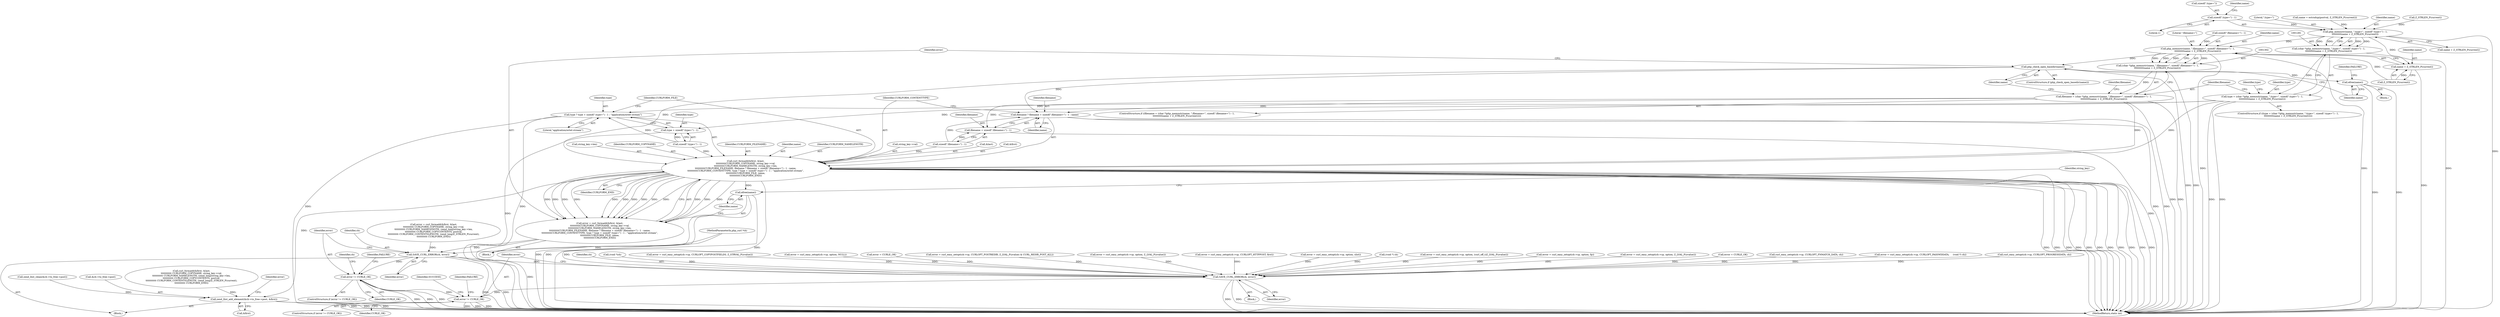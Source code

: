 digraph "0_php_124fb22a13fafa3648e4e15b4f207c7096d8155e@API" {
"1001285" [label="(Call,sizeof(\";type=\") - 1)"];
"1001282" [label="(Call,php_memnstr(name, \";type=\", sizeof(\";type=\") - 1,\n\t\t\t\t\t\t\t\t\t\tname + Z_STRLEN_P(current)))"];
"1001280" [label="(Call,(char *)php_memnstr(name, \";type=\", sizeof(\";type=\") - 1,\n\t\t\t\t\t\t\t\t\t\tname + Z_STRLEN_P(current)))"];
"1001278" [label="(Call,type = (char *)php_memnstr(name, \";type=\", sizeof(\";type=\") - 1,\n\t\t\t\t\t\t\t\t\t\tname + Z_STRLEN_P(current)))"];
"1001329" [label="(Call,curl_formadd(&first, &last,\n\t\t\t\t\t\t\t\t\t\tCURLFORM_COPYNAME, string_key->val,\n\t\t\t\t\t\t\t\t\t\tCURLFORM_NAMELENGTH, string_key->len,\n\t\t\t\t\t\t\t\t\t\tCURLFORM_FILENAME, filename ? filename + sizeof(\";filename=\") - 1 : name,\n\t\t\t\t\t\t\t\t\t\tCURLFORM_CONTENTTYPE, type ? type + sizeof(\";type=\") - 1 : \"application/octet-stream\",\n\t\t\t\t\t\t\t\t\t\tCURLFORM_FILE, name,\n\t\t\t\t\t\t\t\t\t\tCURLFORM_END))"];
"1001327" [label="(Call,error = curl_formadd(&first, &last,\n\t\t\t\t\t\t\t\t\t\tCURLFORM_COPYNAME, string_key->val,\n\t\t\t\t\t\t\t\t\t\tCURLFORM_NAMELENGTH, string_key->len,\n\t\t\t\t\t\t\t\t\t\tCURLFORM_FILENAME, filename ? filename + sizeof(\";filename=\") - 1 : name,\n\t\t\t\t\t\t\t\t\t\tCURLFORM_CONTENTTYPE, type ? type + sizeof(\";type=\") - 1 : \"application/octet-stream\",\n\t\t\t\t\t\t\t\t\t\tCURLFORM_FILE, name,\n\t\t\t\t\t\t\t\t\t\tCURLFORM_END))"];
"1001397" [label="(Call,SAVE_CURL_ERROR(ch, error))"];
"1001401" [label="(Call,error != CURLE_OK)"];
"1001917" [label="(Call,error != CURLE_OK)"];
"1001913" [label="(Call,SAVE_CURL_ERROR(ch, error))"];
"1001365" [label="(Call,efree(name))"];
"1001421" [label="(Call,zend_llist_add_element(&ch->to_free->post, &first))"];
"1001353" [label="(Call,type ? type + sizeof(\";type=\") - 1 : \"application/octet-stream\")"];
"1001355" [label="(Call,type + sizeof(\";type=\") - 1)"];
"1001303" [label="(Call,php_memnstr(name, \";filename=\", sizeof(\";filename=\") - 1,\n\t\t\t\t\t\t\t\t\t\tname + Z_STRLEN_P(current)))"];
"1001301" [label="(Call,(char *)php_memnstr(name, \";filename=\", sizeof(\";filename=\") - 1,\n\t\t\t\t\t\t\t\t\t\tname + Z_STRLEN_P(current)))"];
"1001299" [label="(Call,filename = (char *)php_memnstr(name, \";filename=\", sizeof(\";filename=\") - 1,\n\t\t\t\t\t\t\t\t\t\tname + Z_STRLEN_P(current)))"];
"1001343" [label="(Call,filename ? filename + sizeof(\";filename=\") - 1 : name)"];
"1001345" [label="(Call,filename + sizeof(\";filename=\") - 1)"];
"1001320" [label="(Call,php_check_open_basedir(name))"];
"1001323" [label="(Call,efree(name))"];
"1001310" [label="(Call,name + Z_STRLEN_P(current))"];
"1001323" [label="(Call,efree(name))"];
"1001468" [label="(Call,curl_easy_setopt(ch->cp, CURLOPT_PROGRESSDATA, ch))"];
"1001306" [label="(Call,sizeof(\";filename=\") - 1)"];
"1001918" [label="(Identifier,error)"];
"1001300" [label="(Identifier,filename)"];
"1001354" [label="(Identifier,type)"];
"1001914" [label="(Identifier,ch)"];
"1001789" [label="(Call,(void *)ch)"];
"1001284" [label="(Literal,\";type=\")"];
"1001286" [label="(Call,sizeof(\";type=\"))"];
"1001364" [label="(Identifier,CURLFORM_END)"];
"1001355" [label="(Call,type + sizeof(\";type=\") - 1)"];
"1001271" [label="(Call,name = estrndup(postval, Z_STRLEN_P(current)))"];
"1001414" [label="(Call,zend_llist_clean(&ch->to_free->post))"];
"1001342" [label="(Identifier,CURLFORM_FILENAME)"];
"1001917" [label="(Call,error != CURLE_OK)"];
"1001919" [label="(Identifier,CURLE_OK)"];
"1001422" [label="(Call,&ch->to_free->post)"];
"1001279" [label="(Identifier,type)"];
"1001397" [label="(Call,SAVE_CURL_ERROR(ch, error))"];
"1001321" [label="(Identifier,name)"];
"1001913" [label="(Call,SAVE_CURL_ERROR(ch, error))"];
"1000121" [label="(Block,)"];
"1001401" [label="(Call,error != CURLE_OK)"];
"1001371" [label="(Call,curl_formadd(&first, &last,\n\t\t\t\t\t\t\t\t\t\t\t CURLFORM_COPYNAME, string_key->val,\n\t\t\t\t\t\t\t\t\t\t\t CURLFORM_NAMELENGTH, (zend_long)string_key->len,\n\t\t\t\t\t\t\t\t\t\t\t CURLFORM_COPYCONTENTS, postval,\n\t\t\t\t\t\t\t\t\t\t\t CURLFORM_CONTENTSLENGTH, (zend_long)Z_STRLEN_P(current),\n\t\t\t\t\t\t\t\t\t\t\t CURLFORM_END))"];
"1001280" [label="(Call,(char *)php_memnstr(name, \";type=\", sizeof(\";type=\") - 1,\n\t\t\t\t\t\t\t\t\t\tname + Z_STRLEN_P(current)))"];
"1001298" [label="(ControlStructure,if ((filename = (char *)php_memnstr(name, \";filename=\", sizeof(\";filename=\") - 1,\n\t\t\t\t\t\t\t\t\t\tname + Z_STRLEN_P(current)))))"];
"1001324" [label="(Identifier,name)"];
"1001363" [label="(Identifier,name)"];
"1001338" [label="(Identifier,CURLFORM_NAMELENGTH)"];
"1001327" [label="(Call,error = curl_formadd(&first, &last,\n\t\t\t\t\t\t\t\t\t\tCURLFORM_COPYNAME, string_key->val,\n\t\t\t\t\t\t\t\t\t\tCURLFORM_NAMELENGTH, string_key->len,\n\t\t\t\t\t\t\t\t\t\tCURLFORM_FILENAME, filename ? filename + sizeof(\";filename=\") - 1 : name,\n\t\t\t\t\t\t\t\t\t\tCURLFORM_CONTENTTYPE, type ? type + sizeof(\";type=\") - 1 : \"application/octet-stream\",\n\t\t\t\t\t\t\t\t\t\tCURLFORM_FILE, name,\n\t\t\t\t\t\t\t\t\t\tCURLFORM_END))"];
"1001369" [label="(Call,error = curl_formadd(&first, &last,\n\t\t\t\t\t\t\t\t\t\t\t CURLFORM_COPYNAME, string_key->val,\n\t\t\t\t\t\t\t\t\t\t\t CURLFORM_NAMELENGTH, (zend_long)string_key->len,\n\t\t\t\t\t\t\t\t\t\t\t CURLFORM_COPYCONTENTS, postval,\n\t\t\t\t\t\t\t\t\t\t\t CURLFORM_CONTENTSLENGTH, (zend_long)Z_STRLEN_P(current),\n\t\t\t\t\t\t\t\t\t\t\t CURLFORM_END))"];
"1001403" [label="(Identifier,CURLE_OK)"];
"1001926" [label="(Identifier,SUCCESS)"];
"1001063" [label="(Block,)"];
"1001353" [label="(Call,type ? type + sizeof(\";type=\") - 1 : \"application/octet-stream\")"];
"1001451" [label="(Call,error = curl_easy_setopt(ch->cp, CURLOPT_COPYPOSTFIELDS, Z_STRVAL_P(zvalue)))"];
"1001343" [label="(Call,filename ? filename + sizeof(\";filename=\") - 1 : name)"];
"1001362" [label="(Identifier,CURLFORM_FILE)"];
"1001398" [label="(Identifier,ch)"];
"1001303" [label="(Call,php_memnstr(name, \";filename=\", sizeof(\";filename=\") - 1,\n\t\t\t\t\t\t\t\t\t\tname + Z_STRLEN_P(current)))"];
"1001304" [label="(Identifier,name)"];
"1001400" [label="(ControlStructure,if (error != CURLE_OK))"];
"1000338" [label="(Call,error = curl_easy_setopt(ch->cp, option, NULL))"];
"1001283" [label="(Identifier,name)"];
"1001351" [label="(Identifier,name)"];
"1001329" [label="(Call,curl_formadd(&first, &last,\n\t\t\t\t\t\t\t\t\t\tCURLFORM_COPYNAME, string_key->val,\n\t\t\t\t\t\t\t\t\t\tCURLFORM_NAMELENGTH, string_key->len,\n\t\t\t\t\t\t\t\t\t\tCURLFORM_FILENAME, filename ? filename + sizeof(\";filename=\") - 1 : name,\n\t\t\t\t\t\t\t\t\t\tCURLFORM_CONTENTTYPE, type ? type + sizeof(\";type=\") - 1 : \"application/octet-stream\",\n\t\t\t\t\t\t\t\t\t\tCURLFORM_FILE, name,\n\t\t\t\t\t\t\t\t\t\tCURLFORM_END))"];
"1001361" [label="(Literal,\"application/octet-stream\")"];
"1001365" [label="(Call,efree(name))"];
"1001356" [label="(Identifier,type)"];
"1000440" [label="(Call,error = CURLE_OK)"];
"1001282" [label="(Call,php_memnstr(name, \";type=\", sizeof(\";type=\") - 1,\n\t\t\t\t\t\t\t\t\t\tname + Z_STRLEN_P(current)))"];
"1001319" [label="(ControlStructure,if (php_check_open_basedir(name)))"];
"1001346" [label="(Identifier,filename)"];
"1001395" [label="(Identifier,string_key)"];
"1001352" [label="(Identifier,CURLFORM_CONTENTTYPE)"];
"1001288" [label="(Literal,1)"];
"1001357" [label="(Call,sizeof(\";type=\") - 1)"];
"1001690" [label="(Call,error = curl_easy_setopt(ch->cp, CURLOPT_POSTREDIR, Z_LVAL_P(zvalue) & CURL_REDIR_POST_ALL))"];
"1001402" [label="(Identifier,error)"];
"1001431" [label="(Identifier,error)"];
"1001312" [label="(Call,Z_STRLEN_P(current))"];
"1000992" [label="(Call,error = curl_easy_setopt(ch->cp, option, Z_LVAL_P(zvalue)))"];
"1001335" [label="(Call,string_key->val)"];
"1001305" [label="(Literal,\";filename=\")"];
"1001322" [label="(Block,)"];
"1001320" [label="(Call,php_check_open_basedir(name))"];
"1001332" [label="(Call,&last)"];
"1001399" [label="(Identifier,error)"];
"1001915" [label="(Identifier,error)"];
"1001310" [label="(Call,name + Z_STRLEN_P(current))"];
"1000118" [label="(MethodParameterIn,php_curl *ch)"];
"1001291" [label="(Call,Z_STRLEN_P(current))"];
"1001317" [label="(Identifier,filename)"];
"1001922" [label="(Identifier,FAILURE)"];
"1001326" [label="(Identifier,FAILURE)"];
"1001311" [label="(Identifier,name)"];
"1001328" [label="(Identifier,error)"];
"1001430" [label="(Call,error = curl_easy_setopt(ch->cp, CURLOPT_HTTPPOST, first))"];
"1000958" [label="(Call,error = curl_easy_setopt(ch->cp, option, slist))"];
"1001916" [label="(ControlStructure,if (error != CURLE_OK))"];
"1001366" [label="(Identifier,name)"];
"1001289" [label="(Call,name + Z_STRLEN_P(current))"];
"1001733" [label="(Call,(void *) ch)"];
"1001675" [label="(Call,error = curl_easy_setopt(ch->cp, option, (curl_off_t)Z_LVAL_P(zvalue)))"];
"1001406" [label="(Identifier,FAILURE)"];
"1000841" [label="(Call,error = curl_easy_setopt(ch->cp, option, fp))"];
"1001421" [label="(Call,zend_llist_add_element(&ch->to_free->post, &first))"];
"1001285" [label="(Call,sizeof(\";type=\") - 1)"];
"1001428" [label="(Call,&first)"];
"1001347" [label="(Call,sizeof(\";filename=\") - 1)"];
"1000259" [label="(Call,error = curl_easy_setopt(ch->cp, option, Z_LVAL_P(zvalue)))"];
"1001290" [label="(Identifier,name)"];
"1001410" [label="(Identifier,ch)"];
"1001301" [label="(Call,(char *)php_memnstr(name, \";filename=\", sizeof(\";filename=\") - 1,\n\t\t\t\t\t\t\t\t\t\tname + Z_STRLEN_P(current)))"];
"1001277" [label="(ControlStructure,if ((type = (char *)php_memnstr(name, \";type=\", sizeof(\";type=\") - 1,\n\t\t\t\t\t\t\t\t\t\tname + Z_STRLEN_P(current)))))"];
"1001345" [label="(Call,filename + sizeof(\";filename=\") - 1)"];
"1001299" [label="(Call,filename = (char *)php_memnstr(name, \";filename=\", sizeof(\";filename=\") - 1,\n\t\t\t\t\t\t\t\t\t\tname + Z_STRLEN_P(current)))"];
"1001330" [label="(Call,&first)"];
"1001927" [label="(MethodReturn,static int)"];
"1001339" [label="(Call,string_key->len)"];
"1000123" [label="(Call,error = CURLE_OK)"];
"1001296" [label="(Identifier,type)"];
"1001261" [label="(Block,)"];
"1001838" [label="(Call,curl_easy_setopt(ch->cp, CURLOPT_FNMATCH_DATA, ch))"];
"1001278" [label="(Call,type = (char *)php_memnstr(name, \";type=\", sizeof(\";type=\") - 1,\n\t\t\t\t\t\t\t\t\t\tname + Z_STRLEN_P(current)))"];
"1001334" [label="(Identifier,CURLFORM_COPYNAME)"];
"1001344" [label="(Identifier,filename)"];
"1001726" [label="(Call,error = curl_easy_setopt(ch->cp, CURLOPT_PASSWDDATA,     (void *) ch))"];
"1001285" -> "1001282"  [label="AST: "];
"1001285" -> "1001288"  [label="CFG: "];
"1001286" -> "1001285"  [label="AST: "];
"1001288" -> "1001285"  [label="AST: "];
"1001290" -> "1001285"  [label="CFG: "];
"1001285" -> "1001282"  [label="DDG: "];
"1001282" -> "1001280"  [label="AST: "];
"1001282" -> "1001289"  [label="CFG: "];
"1001283" -> "1001282"  [label="AST: "];
"1001284" -> "1001282"  [label="AST: "];
"1001289" -> "1001282"  [label="AST: "];
"1001280" -> "1001282"  [label="CFG: "];
"1001282" -> "1001927"  [label="DDG: "];
"1001282" -> "1001280"  [label="DDG: "];
"1001282" -> "1001280"  [label="DDG: "];
"1001282" -> "1001280"  [label="DDG: "];
"1001282" -> "1001280"  [label="DDG: "];
"1001271" -> "1001282"  [label="DDG: "];
"1001291" -> "1001282"  [label="DDG: "];
"1001282" -> "1001303"  [label="DDG: "];
"1001282" -> "1001310"  [label="DDG: "];
"1001280" -> "1001278"  [label="AST: "];
"1001281" -> "1001280"  [label="AST: "];
"1001278" -> "1001280"  [label="CFG: "];
"1001280" -> "1001927"  [label="DDG: "];
"1001280" -> "1001278"  [label="DDG: "];
"1001278" -> "1001277"  [label="AST: "];
"1001279" -> "1001278"  [label="AST: "];
"1001296" -> "1001278"  [label="CFG: "];
"1001300" -> "1001278"  [label="CFG: "];
"1001278" -> "1001927"  [label="DDG: "];
"1001278" -> "1001927"  [label="DDG: "];
"1001278" -> "1001329"  [label="DDG: "];
"1001278" -> "1001353"  [label="DDG: "];
"1001278" -> "1001355"  [label="DDG: "];
"1001329" -> "1001327"  [label="AST: "];
"1001329" -> "1001364"  [label="CFG: "];
"1001330" -> "1001329"  [label="AST: "];
"1001332" -> "1001329"  [label="AST: "];
"1001334" -> "1001329"  [label="AST: "];
"1001335" -> "1001329"  [label="AST: "];
"1001338" -> "1001329"  [label="AST: "];
"1001339" -> "1001329"  [label="AST: "];
"1001342" -> "1001329"  [label="AST: "];
"1001343" -> "1001329"  [label="AST: "];
"1001352" -> "1001329"  [label="AST: "];
"1001353" -> "1001329"  [label="AST: "];
"1001362" -> "1001329"  [label="AST: "];
"1001363" -> "1001329"  [label="AST: "];
"1001364" -> "1001329"  [label="AST: "];
"1001327" -> "1001329"  [label="CFG: "];
"1001329" -> "1001927"  [label="DDG: "];
"1001329" -> "1001927"  [label="DDG: "];
"1001329" -> "1001927"  [label="DDG: "];
"1001329" -> "1001927"  [label="DDG: "];
"1001329" -> "1001927"  [label="DDG: "];
"1001329" -> "1001927"  [label="DDG: "];
"1001329" -> "1001927"  [label="DDG: "];
"1001329" -> "1001927"  [label="DDG: "];
"1001329" -> "1001927"  [label="DDG: "];
"1001329" -> "1001927"  [label="DDG: "];
"1001329" -> "1001927"  [label="DDG: "];
"1001329" -> "1001927"  [label="DDG: "];
"1001329" -> "1001327"  [label="DDG: "];
"1001329" -> "1001327"  [label="DDG: "];
"1001329" -> "1001327"  [label="DDG: "];
"1001329" -> "1001327"  [label="DDG: "];
"1001329" -> "1001327"  [label="DDG: "];
"1001329" -> "1001327"  [label="DDG: "];
"1001329" -> "1001327"  [label="DDG: "];
"1001329" -> "1001327"  [label="DDG: "];
"1001329" -> "1001327"  [label="DDG: "];
"1001329" -> "1001327"  [label="DDG: "];
"1001329" -> "1001327"  [label="DDG: "];
"1001329" -> "1001327"  [label="DDG: "];
"1001329" -> "1001327"  [label="DDG: "];
"1001299" -> "1001329"  [label="DDG: "];
"1001347" -> "1001329"  [label="DDG: "];
"1001320" -> "1001329"  [label="DDG: "];
"1001357" -> "1001329"  [label="DDG: "];
"1001329" -> "1001365"  [label="DDG: "];
"1001329" -> "1001421"  [label="DDG: "];
"1001327" -> "1001261"  [label="AST: "];
"1001328" -> "1001327"  [label="AST: "];
"1001366" -> "1001327"  [label="CFG: "];
"1001327" -> "1001927"  [label="DDG: "];
"1001327" -> "1001397"  [label="DDG: "];
"1001397" -> "1001063"  [label="AST: "];
"1001397" -> "1001399"  [label="CFG: "];
"1001398" -> "1001397"  [label="AST: "];
"1001399" -> "1001397"  [label="AST: "];
"1001402" -> "1001397"  [label="CFG: "];
"1001397" -> "1001927"  [label="DDG: "];
"1001397" -> "1001927"  [label="DDG: "];
"1000118" -> "1001397"  [label="DDG: "];
"1001369" -> "1001397"  [label="DDG: "];
"1001397" -> "1001401"  [label="DDG: "];
"1001397" -> "1001913"  [label="DDG: "];
"1001401" -> "1001400"  [label="AST: "];
"1001401" -> "1001403"  [label="CFG: "];
"1001402" -> "1001401"  [label="AST: "];
"1001403" -> "1001401"  [label="AST: "];
"1001406" -> "1001401"  [label="CFG: "];
"1001410" -> "1001401"  [label="CFG: "];
"1001401" -> "1001927"  [label="DDG: "];
"1001401" -> "1001927"  [label="DDG: "];
"1001401" -> "1001927"  [label="DDG: "];
"1001401" -> "1001917"  [label="DDG: "];
"1001917" -> "1001916"  [label="AST: "];
"1001917" -> "1001919"  [label="CFG: "];
"1001918" -> "1001917"  [label="AST: "];
"1001919" -> "1001917"  [label="AST: "];
"1001922" -> "1001917"  [label="CFG: "];
"1001926" -> "1001917"  [label="CFG: "];
"1001917" -> "1001927"  [label="DDG: "];
"1001917" -> "1001927"  [label="DDG: "];
"1001917" -> "1001927"  [label="DDG: "];
"1001913" -> "1001917"  [label="DDG: "];
"1001913" -> "1000121"  [label="AST: "];
"1001913" -> "1001915"  [label="CFG: "];
"1001914" -> "1001913"  [label="AST: "];
"1001915" -> "1001913"  [label="AST: "];
"1001918" -> "1001913"  [label="CFG: "];
"1001913" -> "1001927"  [label="DDG: "];
"1001913" -> "1001927"  [label="DDG: "];
"1001838" -> "1001913"  [label="DDG: "];
"1001733" -> "1001913"  [label="DDG: "];
"1001468" -> "1001913"  [label="DDG: "];
"1001789" -> "1001913"  [label="DDG: "];
"1000118" -> "1001913"  [label="DDG: "];
"1001690" -> "1001913"  [label="DDG: "];
"1000992" -> "1001913"  [label="DDG: "];
"1001726" -> "1001913"  [label="DDG: "];
"1000841" -> "1001913"  [label="DDG: "];
"1000440" -> "1001913"  [label="DDG: "];
"1000958" -> "1001913"  [label="DDG: "];
"1001675" -> "1001913"  [label="DDG: "];
"1001430" -> "1001913"  [label="DDG: "];
"1000123" -> "1001913"  [label="DDG: "];
"1001451" -> "1001913"  [label="DDG: "];
"1000259" -> "1001913"  [label="DDG: "];
"1000338" -> "1001913"  [label="DDG: "];
"1001365" -> "1001261"  [label="AST: "];
"1001365" -> "1001366"  [label="CFG: "];
"1001366" -> "1001365"  [label="AST: "];
"1001395" -> "1001365"  [label="CFG: "];
"1001365" -> "1001927"  [label="DDG: "];
"1001365" -> "1001927"  [label="DDG: "];
"1001421" -> "1001063"  [label="AST: "];
"1001421" -> "1001428"  [label="CFG: "];
"1001422" -> "1001421"  [label="AST: "];
"1001428" -> "1001421"  [label="AST: "];
"1001431" -> "1001421"  [label="CFG: "];
"1001421" -> "1001927"  [label="DDG: "];
"1001421" -> "1001927"  [label="DDG: "];
"1001421" -> "1001927"  [label="DDG: "];
"1001414" -> "1001421"  [label="DDG: "];
"1001371" -> "1001421"  [label="DDG: "];
"1001353" -> "1001355"  [label="CFG: "];
"1001353" -> "1001361"  [label="CFG: "];
"1001354" -> "1001353"  [label="AST: "];
"1001355" -> "1001353"  [label="AST: "];
"1001361" -> "1001353"  [label="AST: "];
"1001362" -> "1001353"  [label="CFG: "];
"1001353" -> "1001927"  [label="DDG: "];
"1001353" -> "1001927"  [label="DDG: "];
"1001357" -> "1001353"  [label="DDG: "];
"1001355" -> "1001357"  [label="CFG: "];
"1001356" -> "1001355"  [label="AST: "];
"1001357" -> "1001355"  [label="AST: "];
"1001355" -> "1001927"  [label="DDG: "];
"1001357" -> "1001355"  [label="DDG: "];
"1001303" -> "1001301"  [label="AST: "];
"1001303" -> "1001310"  [label="CFG: "];
"1001304" -> "1001303"  [label="AST: "];
"1001305" -> "1001303"  [label="AST: "];
"1001306" -> "1001303"  [label="AST: "];
"1001310" -> "1001303"  [label="AST: "];
"1001301" -> "1001303"  [label="CFG: "];
"1001303" -> "1001927"  [label="DDG: "];
"1001303" -> "1001927"  [label="DDG: "];
"1001303" -> "1001301"  [label="DDG: "];
"1001303" -> "1001301"  [label="DDG: "];
"1001303" -> "1001301"  [label="DDG: "];
"1001303" -> "1001301"  [label="DDG: "];
"1001306" -> "1001303"  [label="DDG: "];
"1001312" -> "1001303"  [label="DDG: "];
"1001303" -> "1001320"  [label="DDG: "];
"1001301" -> "1001299"  [label="AST: "];
"1001302" -> "1001301"  [label="AST: "];
"1001299" -> "1001301"  [label="CFG: "];
"1001301" -> "1001927"  [label="DDG: "];
"1001301" -> "1001299"  [label="DDG: "];
"1001299" -> "1001298"  [label="AST: "];
"1001300" -> "1001299"  [label="AST: "];
"1001317" -> "1001299"  [label="CFG: "];
"1001321" -> "1001299"  [label="CFG: "];
"1001299" -> "1001927"  [label="DDG: "];
"1001299" -> "1001927"  [label="DDG: "];
"1001299" -> "1001343"  [label="DDG: "];
"1001299" -> "1001345"  [label="DDG: "];
"1001343" -> "1001345"  [label="CFG: "];
"1001343" -> "1001351"  [label="CFG: "];
"1001344" -> "1001343"  [label="AST: "];
"1001345" -> "1001343"  [label="AST: "];
"1001351" -> "1001343"  [label="AST: "];
"1001352" -> "1001343"  [label="CFG: "];
"1001343" -> "1001927"  [label="DDG: "];
"1001343" -> "1001927"  [label="DDG: "];
"1001347" -> "1001343"  [label="DDG: "];
"1001320" -> "1001343"  [label="DDG: "];
"1001345" -> "1001347"  [label="CFG: "];
"1001346" -> "1001345"  [label="AST: "];
"1001347" -> "1001345"  [label="AST: "];
"1001345" -> "1001927"  [label="DDG: "];
"1001347" -> "1001345"  [label="DDG: "];
"1001320" -> "1001319"  [label="AST: "];
"1001320" -> "1001321"  [label="CFG: "];
"1001321" -> "1001320"  [label="AST: "];
"1001324" -> "1001320"  [label="CFG: "];
"1001328" -> "1001320"  [label="CFG: "];
"1001320" -> "1001927"  [label="DDG: "];
"1001320" -> "1001323"  [label="DDG: "];
"1001323" -> "1001322"  [label="AST: "];
"1001323" -> "1001324"  [label="CFG: "];
"1001324" -> "1001323"  [label="AST: "];
"1001326" -> "1001323"  [label="CFG: "];
"1001323" -> "1001927"  [label="DDG: "];
"1001323" -> "1001927"  [label="DDG: "];
"1001310" -> "1001312"  [label="CFG: "];
"1001311" -> "1001310"  [label="AST: "];
"1001312" -> "1001310"  [label="AST: "];
"1001310" -> "1001927"  [label="DDG: "];
"1001312" -> "1001310"  [label="DDG: "];
}
